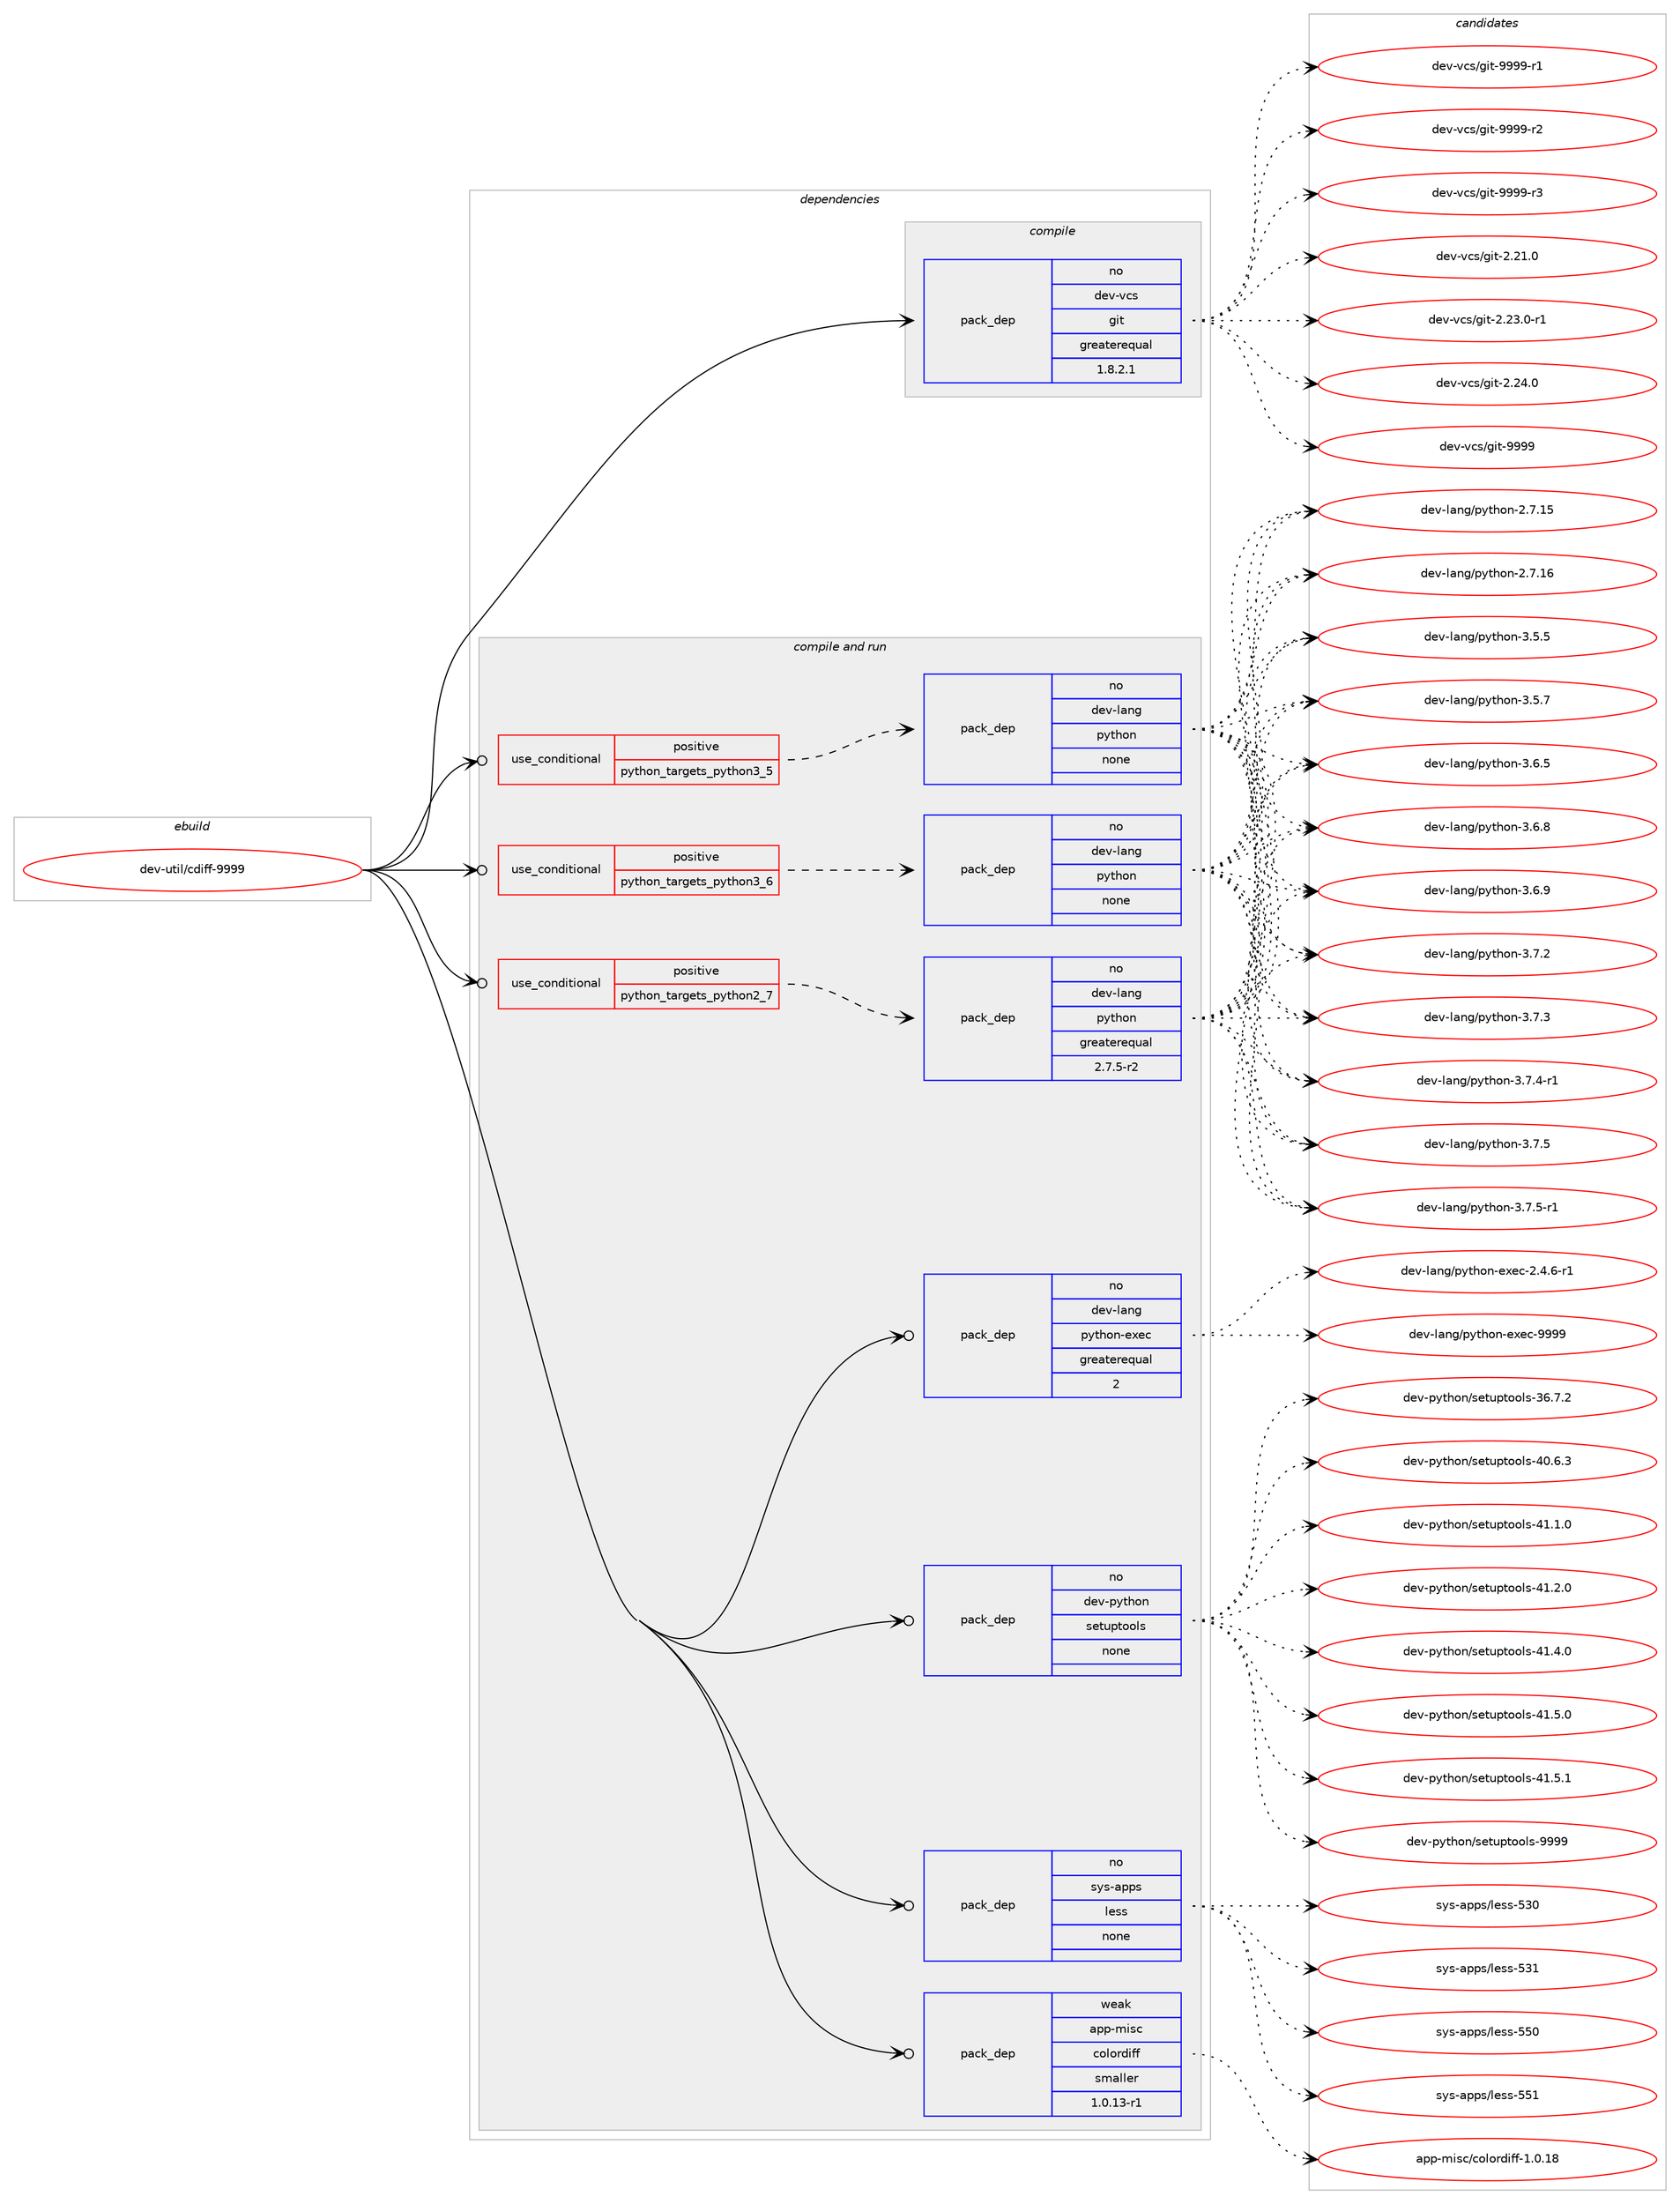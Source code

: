 digraph prolog {

# *************
# Graph options
# *************

newrank=true;
concentrate=true;
compound=true;
graph [rankdir=LR,fontname=Helvetica,fontsize=10,ranksep=1.5];#, ranksep=2.5, nodesep=0.2];
edge  [arrowhead=vee];
node  [fontname=Helvetica,fontsize=10];

# **********
# The ebuild
# **********

subgraph cluster_leftcol {
color=gray;
rank=same;
label=<<i>ebuild</i>>;
id [label="dev-util/cdiff-9999", color=red, width=4, href="../dev-util/cdiff-9999.svg"];
}

# ****************
# The dependencies
# ****************

subgraph cluster_midcol {
color=gray;
label=<<i>dependencies</i>>;
subgraph cluster_compile {
fillcolor="#eeeeee";
style=filled;
label=<<i>compile</i>>;
subgraph pack532505 {
dependency726690 [label=<<TABLE BORDER="0" CELLBORDER="1" CELLSPACING="0" CELLPADDING="4" WIDTH="220"><TR><TD ROWSPAN="6" CELLPADDING="30">pack_dep</TD></TR><TR><TD WIDTH="110">no</TD></TR><TR><TD>dev-vcs</TD></TR><TR><TD>git</TD></TR><TR><TD>greaterequal</TD></TR><TR><TD>1.8.2.1</TD></TR></TABLE>>, shape=none, color=blue];
}
id:e -> dependency726690:w [weight=20,style="solid",arrowhead="vee"];
}
subgraph cluster_compileandrun {
fillcolor="#eeeeee";
style=filled;
label=<<i>compile and run</i>>;
subgraph cond182073 {
dependency726691 [label=<<TABLE BORDER="0" CELLBORDER="1" CELLSPACING="0" CELLPADDING="4"><TR><TD ROWSPAN="3" CELLPADDING="10">use_conditional</TD></TR><TR><TD>positive</TD></TR><TR><TD>python_targets_python2_7</TD></TR></TABLE>>, shape=none, color=red];
subgraph pack532506 {
dependency726692 [label=<<TABLE BORDER="0" CELLBORDER="1" CELLSPACING="0" CELLPADDING="4" WIDTH="220"><TR><TD ROWSPAN="6" CELLPADDING="30">pack_dep</TD></TR><TR><TD WIDTH="110">no</TD></TR><TR><TD>dev-lang</TD></TR><TR><TD>python</TD></TR><TR><TD>greaterequal</TD></TR><TR><TD>2.7.5-r2</TD></TR></TABLE>>, shape=none, color=blue];
}
dependency726691:e -> dependency726692:w [weight=20,style="dashed",arrowhead="vee"];
}
id:e -> dependency726691:w [weight=20,style="solid",arrowhead="odotvee"];
subgraph cond182074 {
dependency726693 [label=<<TABLE BORDER="0" CELLBORDER="1" CELLSPACING="0" CELLPADDING="4"><TR><TD ROWSPAN="3" CELLPADDING="10">use_conditional</TD></TR><TR><TD>positive</TD></TR><TR><TD>python_targets_python3_5</TD></TR></TABLE>>, shape=none, color=red];
subgraph pack532507 {
dependency726694 [label=<<TABLE BORDER="0" CELLBORDER="1" CELLSPACING="0" CELLPADDING="4" WIDTH="220"><TR><TD ROWSPAN="6" CELLPADDING="30">pack_dep</TD></TR><TR><TD WIDTH="110">no</TD></TR><TR><TD>dev-lang</TD></TR><TR><TD>python</TD></TR><TR><TD>none</TD></TR><TR><TD></TD></TR></TABLE>>, shape=none, color=blue];
}
dependency726693:e -> dependency726694:w [weight=20,style="dashed",arrowhead="vee"];
}
id:e -> dependency726693:w [weight=20,style="solid",arrowhead="odotvee"];
subgraph cond182075 {
dependency726695 [label=<<TABLE BORDER="0" CELLBORDER="1" CELLSPACING="0" CELLPADDING="4"><TR><TD ROWSPAN="3" CELLPADDING="10">use_conditional</TD></TR><TR><TD>positive</TD></TR><TR><TD>python_targets_python3_6</TD></TR></TABLE>>, shape=none, color=red];
subgraph pack532508 {
dependency726696 [label=<<TABLE BORDER="0" CELLBORDER="1" CELLSPACING="0" CELLPADDING="4" WIDTH="220"><TR><TD ROWSPAN="6" CELLPADDING="30">pack_dep</TD></TR><TR><TD WIDTH="110">no</TD></TR><TR><TD>dev-lang</TD></TR><TR><TD>python</TD></TR><TR><TD>none</TD></TR><TR><TD></TD></TR></TABLE>>, shape=none, color=blue];
}
dependency726695:e -> dependency726696:w [weight=20,style="dashed",arrowhead="vee"];
}
id:e -> dependency726695:w [weight=20,style="solid",arrowhead="odotvee"];
subgraph pack532509 {
dependency726697 [label=<<TABLE BORDER="0" CELLBORDER="1" CELLSPACING="0" CELLPADDING="4" WIDTH="220"><TR><TD ROWSPAN="6" CELLPADDING="30">pack_dep</TD></TR><TR><TD WIDTH="110">no</TD></TR><TR><TD>dev-lang</TD></TR><TR><TD>python-exec</TD></TR><TR><TD>greaterequal</TD></TR><TR><TD>2</TD></TR></TABLE>>, shape=none, color=blue];
}
id:e -> dependency726697:w [weight=20,style="solid",arrowhead="odotvee"];
subgraph pack532510 {
dependency726698 [label=<<TABLE BORDER="0" CELLBORDER="1" CELLSPACING="0" CELLPADDING="4" WIDTH="220"><TR><TD ROWSPAN="6" CELLPADDING="30">pack_dep</TD></TR><TR><TD WIDTH="110">no</TD></TR><TR><TD>dev-python</TD></TR><TR><TD>setuptools</TD></TR><TR><TD>none</TD></TR><TR><TD></TD></TR></TABLE>>, shape=none, color=blue];
}
id:e -> dependency726698:w [weight=20,style="solid",arrowhead="odotvee"];
subgraph pack532511 {
dependency726699 [label=<<TABLE BORDER="0" CELLBORDER="1" CELLSPACING="0" CELLPADDING="4" WIDTH="220"><TR><TD ROWSPAN="6" CELLPADDING="30">pack_dep</TD></TR><TR><TD WIDTH="110">no</TD></TR><TR><TD>sys-apps</TD></TR><TR><TD>less</TD></TR><TR><TD>none</TD></TR><TR><TD></TD></TR></TABLE>>, shape=none, color=blue];
}
id:e -> dependency726699:w [weight=20,style="solid",arrowhead="odotvee"];
subgraph pack532512 {
dependency726700 [label=<<TABLE BORDER="0" CELLBORDER="1" CELLSPACING="0" CELLPADDING="4" WIDTH="220"><TR><TD ROWSPAN="6" CELLPADDING="30">pack_dep</TD></TR><TR><TD WIDTH="110">weak</TD></TR><TR><TD>app-misc</TD></TR><TR><TD>colordiff</TD></TR><TR><TD>smaller</TD></TR><TR><TD>1.0.13-r1</TD></TR></TABLE>>, shape=none, color=blue];
}
id:e -> dependency726700:w [weight=20,style="solid",arrowhead="odotvee"];
}
subgraph cluster_run {
fillcolor="#eeeeee";
style=filled;
label=<<i>run</i>>;
}
}

# **************
# The candidates
# **************

subgraph cluster_choices {
rank=same;
color=gray;
label=<<i>candidates</i>>;

subgraph choice532505 {
color=black;
nodesep=1;
choice10010111845118991154710310511645504650494648 [label="dev-vcs/git-2.21.0", color=red, width=4,href="../dev-vcs/git-2.21.0.svg"];
choice100101118451189911547103105116455046505146484511449 [label="dev-vcs/git-2.23.0-r1", color=red, width=4,href="../dev-vcs/git-2.23.0-r1.svg"];
choice10010111845118991154710310511645504650524648 [label="dev-vcs/git-2.24.0", color=red, width=4,href="../dev-vcs/git-2.24.0.svg"];
choice1001011184511899115471031051164557575757 [label="dev-vcs/git-9999", color=red, width=4,href="../dev-vcs/git-9999.svg"];
choice10010111845118991154710310511645575757574511449 [label="dev-vcs/git-9999-r1", color=red, width=4,href="../dev-vcs/git-9999-r1.svg"];
choice10010111845118991154710310511645575757574511450 [label="dev-vcs/git-9999-r2", color=red, width=4,href="../dev-vcs/git-9999-r2.svg"];
choice10010111845118991154710310511645575757574511451 [label="dev-vcs/git-9999-r3", color=red, width=4,href="../dev-vcs/git-9999-r3.svg"];
dependency726690:e -> choice10010111845118991154710310511645504650494648:w [style=dotted,weight="100"];
dependency726690:e -> choice100101118451189911547103105116455046505146484511449:w [style=dotted,weight="100"];
dependency726690:e -> choice10010111845118991154710310511645504650524648:w [style=dotted,weight="100"];
dependency726690:e -> choice1001011184511899115471031051164557575757:w [style=dotted,weight="100"];
dependency726690:e -> choice10010111845118991154710310511645575757574511449:w [style=dotted,weight="100"];
dependency726690:e -> choice10010111845118991154710310511645575757574511450:w [style=dotted,weight="100"];
dependency726690:e -> choice10010111845118991154710310511645575757574511451:w [style=dotted,weight="100"];
}
subgraph choice532506 {
color=black;
nodesep=1;
choice10010111845108971101034711212111610411111045504655464953 [label="dev-lang/python-2.7.15", color=red, width=4,href="../dev-lang/python-2.7.15.svg"];
choice10010111845108971101034711212111610411111045504655464954 [label="dev-lang/python-2.7.16", color=red, width=4,href="../dev-lang/python-2.7.16.svg"];
choice100101118451089711010347112121116104111110455146534653 [label="dev-lang/python-3.5.5", color=red, width=4,href="../dev-lang/python-3.5.5.svg"];
choice100101118451089711010347112121116104111110455146534655 [label="dev-lang/python-3.5.7", color=red, width=4,href="../dev-lang/python-3.5.7.svg"];
choice100101118451089711010347112121116104111110455146544653 [label="dev-lang/python-3.6.5", color=red, width=4,href="../dev-lang/python-3.6.5.svg"];
choice100101118451089711010347112121116104111110455146544656 [label="dev-lang/python-3.6.8", color=red, width=4,href="../dev-lang/python-3.6.8.svg"];
choice100101118451089711010347112121116104111110455146544657 [label="dev-lang/python-3.6.9", color=red, width=4,href="../dev-lang/python-3.6.9.svg"];
choice100101118451089711010347112121116104111110455146554650 [label="dev-lang/python-3.7.2", color=red, width=4,href="../dev-lang/python-3.7.2.svg"];
choice100101118451089711010347112121116104111110455146554651 [label="dev-lang/python-3.7.3", color=red, width=4,href="../dev-lang/python-3.7.3.svg"];
choice1001011184510897110103471121211161041111104551465546524511449 [label="dev-lang/python-3.7.4-r1", color=red, width=4,href="../dev-lang/python-3.7.4-r1.svg"];
choice100101118451089711010347112121116104111110455146554653 [label="dev-lang/python-3.7.5", color=red, width=4,href="../dev-lang/python-3.7.5.svg"];
choice1001011184510897110103471121211161041111104551465546534511449 [label="dev-lang/python-3.7.5-r1", color=red, width=4,href="../dev-lang/python-3.7.5-r1.svg"];
dependency726692:e -> choice10010111845108971101034711212111610411111045504655464953:w [style=dotted,weight="100"];
dependency726692:e -> choice10010111845108971101034711212111610411111045504655464954:w [style=dotted,weight="100"];
dependency726692:e -> choice100101118451089711010347112121116104111110455146534653:w [style=dotted,weight="100"];
dependency726692:e -> choice100101118451089711010347112121116104111110455146534655:w [style=dotted,weight="100"];
dependency726692:e -> choice100101118451089711010347112121116104111110455146544653:w [style=dotted,weight="100"];
dependency726692:e -> choice100101118451089711010347112121116104111110455146544656:w [style=dotted,weight="100"];
dependency726692:e -> choice100101118451089711010347112121116104111110455146544657:w [style=dotted,weight="100"];
dependency726692:e -> choice100101118451089711010347112121116104111110455146554650:w [style=dotted,weight="100"];
dependency726692:e -> choice100101118451089711010347112121116104111110455146554651:w [style=dotted,weight="100"];
dependency726692:e -> choice1001011184510897110103471121211161041111104551465546524511449:w [style=dotted,weight="100"];
dependency726692:e -> choice100101118451089711010347112121116104111110455146554653:w [style=dotted,weight="100"];
dependency726692:e -> choice1001011184510897110103471121211161041111104551465546534511449:w [style=dotted,weight="100"];
}
subgraph choice532507 {
color=black;
nodesep=1;
choice10010111845108971101034711212111610411111045504655464953 [label="dev-lang/python-2.7.15", color=red, width=4,href="../dev-lang/python-2.7.15.svg"];
choice10010111845108971101034711212111610411111045504655464954 [label="dev-lang/python-2.7.16", color=red, width=4,href="../dev-lang/python-2.7.16.svg"];
choice100101118451089711010347112121116104111110455146534653 [label="dev-lang/python-3.5.5", color=red, width=4,href="../dev-lang/python-3.5.5.svg"];
choice100101118451089711010347112121116104111110455146534655 [label="dev-lang/python-3.5.7", color=red, width=4,href="../dev-lang/python-3.5.7.svg"];
choice100101118451089711010347112121116104111110455146544653 [label="dev-lang/python-3.6.5", color=red, width=4,href="../dev-lang/python-3.6.5.svg"];
choice100101118451089711010347112121116104111110455146544656 [label="dev-lang/python-3.6.8", color=red, width=4,href="../dev-lang/python-3.6.8.svg"];
choice100101118451089711010347112121116104111110455146544657 [label="dev-lang/python-3.6.9", color=red, width=4,href="../dev-lang/python-3.6.9.svg"];
choice100101118451089711010347112121116104111110455146554650 [label="dev-lang/python-3.7.2", color=red, width=4,href="../dev-lang/python-3.7.2.svg"];
choice100101118451089711010347112121116104111110455146554651 [label="dev-lang/python-3.7.3", color=red, width=4,href="../dev-lang/python-3.7.3.svg"];
choice1001011184510897110103471121211161041111104551465546524511449 [label="dev-lang/python-3.7.4-r1", color=red, width=4,href="../dev-lang/python-3.7.4-r1.svg"];
choice100101118451089711010347112121116104111110455146554653 [label="dev-lang/python-3.7.5", color=red, width=4,href="../dev-lang/python-3.7.5.svg"];
choice1001011184510897110103471121211161041111104551465546534511449 [label="dev-lang/python-3.7.5-r1", color=red, width=4,href="../dev-lang/python-3.7.5-r1.svg"];
dependency726694:e -> choice10010111845108971101034711212111610411111045504655464953:w [style=dotted,weight="100"];
dependency726694:e -> choice10010111845108971101034711212111610411111045504655464954:w [style=dotted,weight="100"];
dependency726694:e -> choice100101118451089711010347112121116104111110455146534653:w [style=dotted,weight="100"];
dependency726694:e -> choice100101118451089711010347112121116104111110455146534655:w [style=dotted,weight="100"];
dependency726694:e -> choice100101118451089711010347112121116104111110455146544653:w [style=dotted,weight="100"];
dependency726694:e -> choice100101118451089711010347112121116104111110455146544656:w [style=dotted,weight="100"];
dependency726694:e -> choice100101118451089711010347112121116104111110455146544657:w [style=dotted,weight="100"];
dependency726694:e -> choice100101118451089711010347112121116104111110455146554650:w [style=dotted,weight="100"];
dependency726694:e -> choice100101118451089711010347112121116104111110455146554651:w [style=dotted,weight="100"];
dependency726694:e -> choice1001011184510897110103471121211161041111104551465546524511449:w [style=dotted,weight="100"];
dependency726694:e -> choice100101118451089711010347112121116104111110455146554653:w [style=dotted,weight="100"];
dependency726694:e -> choice1001011184510897110103471121211161041111104551465546534511449:w [style=dotted,weight="100"];
}
subgraph choice532508 {
color=black;
nodesep=1;
choice10010111845108971101034711212111610411111045504655464953 [label="dev-lang/python-2.7.15", color=red, width=4,href="../dev-lang/python-2.7.15.svg"];
choice10010111845108971101034711212111610411111045504655464954 [label="dev-lang/python-2.7.16", color=red, width=4,href="../dev-lang/python-2.7.16.svg"];
choice100101118451089711010347112121116104111110455146534653 [label="dev-lang/python-3.5.5", color=red, width=4,href="../dev-lang/python-3.5.5.svg"];
choice100101118451089711010347112121116104111110455146534655 [label="dev-lang/python-3.5.7", color=red, width=4,href="../dev-lang/python-3.5.7.svg"];
choice100101118451089711010347112121116104111110455146544653 [label="dev-lang/python-3.6.5", color=red, width=4,href="../dev-lang/python-3.6.5.svg"];
choice100101118451089711010347112121116104111110455146544656 [label="dev-lang/python-3.6.8", color=red, width=4,href="../dev-lang/python-3.6.8.svg"];
choice100101118451089711010347112121116104111110455146544657 [label="dev-lang/python-3.6.9", color=red, width=4,href="../dev-lang/python-3.6.9.svg"];
choice100101118451089711010347112121116104111110455146554650 [label="dev-lang/python-3.7.2", color=red, width=4,href="../dev-lang/python-3.7.2.svg"];
choice100101118451089711010347112121116104111110455146554651 [label="dev-lang/python-3.7.3", color=red, width=4,href="../dev-lang/python-3.7.3.svg"];
choice1001011184510897110103471121211161041111104551465546524511449 [label="dev-lang/python-3.7.4-r1", color=red, width=4,href="../dev-lang/python-3.7.4-r1.svg"];
choice100101118451089711010347112121116104111110455146554653 [label="dev-lang/python-3.7.5", color=red, width=4,href="../dev-lang/python-3.7.5.svg"];
choice1001011184510897110103471121211161041111104551465546534511449 [label="dev-lang/python-3.7.5-r1", color=red, width=4,href="../dev-lang/python-3.7.5-r1.svg"];
dependency726696:e -> choice10010111845108971101034711212111610411111045504655464953:w [style=dotted,weight="100"];
dependency726696:e -> choice10010111845108971101034711212111610411111045504655464954:w [style=dotted,weight="100"];
dependency726696:e -> choice100101118451089711010347112121116104111110455146534653:w [style=dotted,weight="100"];
dependency726696:e -> choice100101118451089711010347112121116104111110455146534655:w [style=dotted,weight="100"];
dependency726696:e -> choice100101118451089711010347112121116104111110455146544653:w [style=dotted,weight="100"];
dependency726696:e -> choice100101118451089711010347112121116104111110455146544656:w [style=dotted,weight="100"];
dependency726696:e -> choice100101118451089711010347112121116104111110455146544657:w [style=dotted,weight="100"];
dependency726696:e -> choice100101118451089711010347112121116104111110455146554650:w [style=dotted,weight="100"];
dependency726696:e -> choice100101118451089711010347112121116104111110455146554651:w [style=dotted,weight="100"];
dependency726696:e -> choice1001011184510897110103471121211161041111104551465546524511449:w [style=dotted,weight="100"];
dependency726696:e -> choice100101118451089711010347112121116104111110455146554653:w [style=dotted,weight="100"];
dependency726696:e -> choice1001011184510897110103471121211161041111104551465546534511449:w [style=dotted,weight="100"];
}
subgraph choice532509 {
color=black;
nodesep=1;
choice10010111845108971101034711212111610411111045101120101994550465246544511449 [label="dev-lang/python-exec-2.4.6-r1", color=red, width=4,href="../dev-lang/python-exec-2.4.6-r1.svg"];
choice10010111845108971101034711212111610411111045101120101994557575757 [label="dev-lang/python-exec-9999", color=red, width=4,href="../dev-lang/python-exec-9999.svg"];
dependency726697:e -> choice10010111845108971101034711212111610411111045101120101994550465246544511449:w [style=dotted,weight="100"];
dependency726697:e -> choice10010111845108971101034711212111610411111045101120101994557575757:w [style=dotted,weight="100"];
}
subgraph choice532510 {
color=black;
nodesep=1;
choice100101118451121211161041111104711510111611711211611111110811545515446554650 [label="dev-python/setuptools-36.7.2", color=red, width=4,href="../dev-python/setuptools-36.7.2.svg"];
choice100101118451121211161041111104711510111611711211611111110811545524846544651 [label="dev-python/setuptools-40.6.3", color=red, width=4,href="../dev-python/setuptools-40.6.3.svg"];
choice100101118451121211161041111104711510111611711211611111110811545524946494648 [label="dev-python/setuptools-41.1.0", color=red, width=4,href="../dev-python/setuptools-41.1.0.svg"];
choice100101118451121211161041111104711510111611711211611111110811545524946504648 [label="dev-python/setuptools-41.2.0", color=red, width=4,href="../dev-python/setuptools-41.2.0.svg"];
choice100101118451121211161041111104711510111611711211611111110811545524946524648 [label="dev-python/setuptools-41.4.0", color=red, width=4,href="../dev-python/setuptools-41.4.0.svg"];
choice100101118451121211161041111104711510111611711211611111110811545524946534648 [label="dev-python/setuptools-41.5.0", color=red, width=4,href="../dev-python/setuptools-41.5.0.svg"];
choice100101118451121211161041111104711510111611711211611111110811545524946534649 [label="dev-python/setuptools-41.5.1", color=red, width=4,href="../dev-python/setuptools-41.5.1.svg"];
choice10010111845112121116104111110471151011161171121161111111081154557575757 [label="dev-python/setuptools-9999", color=red, width=4,href="../dev-python/setuptools-9999.svg"];
dependency726698:e -> choice100101118451121211161041111104711510111611711211611111110811545515446554650:w [style=dotted,weight="100"];
dependency726698:e -> choice100101118451121211161041111104711510111611711211611111110811545524846544651:w [style=dotted,weight="100"];
dependency726698:e -> choice100101118451121211161041111104711510111611711211611111110811545524946494648:w [style=dotted,weight="100"];
dependency726698:e -> choice100101118451121211161041111104711510111611711211611111110811545524946504648:w [style=dotted,weight="100"];
dependency726698:e -> choice100101118451121211161041111104711510111611711211611111110811545524946524648:w [style=dotted,weight="100"];
dependency726698:e -> choice100101118451121211161041111104711510111611711211611111110811545524946534648:w [style=dotted,weight="100"];
dependency726698:e -> choice100101118451121211161041111104711510111611711211611111110811545524946534649:w [style=dotted,weight="100"];
dependency726698:e -> choice10010111845112121116104111110471151011161171121161111111081154557575757:w [style=dotted,weight="100"];
}
subgraph choice532511 {
color=black;
nodesep=1;
choice11512111545971121121154710810111511545535148 [label="sys-apps/less-530", color=red, width=4,href="../sys-apps/less-530.svg"];
choice11512111545971121121154710810111511545535149 [label="sys-apps/less-531", color=red, width=4,href="../sys-apps/less-531.svg"];
choice11512111545971121121154710810111511545535348 [label="sys-apps/less-550", color=red, width=4,href="../sys-apps/less-550.svg"];
choice11512111545971121121154710810111511545535349 [label="sys-apps/less-551", color=red, width=4,href="../sys-apps/less-551.svg"];
dependency726699:e -> choice11512111545971121121154710810111511545535148:w [style=dotted,weight="100"];
dependency726699:e -> choice11512111545971121121154710810111511545535149:w [style=dotted,weight="100"];
dependency726699:e -> choice11512111545971121121154710810111511545535348:w [style=dotted,weight="100"];
dependency726699:e -> choice11512111545971121121154710810111511545535349:w [style=dotted,weight="100"];
}
subgraph choice532512 {
color=black;
nodesep=1;
choice971121124510910511599479911110811111410010510210245494648464956 [label="app-misc/colordiff-1.0.18", color=red, width=4,href="../app-misc/colordiff-1.0.18.svg"];
dependency726700:e -> choice971121124510910511599479911110811111410010510210245494648464956:w [style=dotted,weight="100"];
}
}

}
